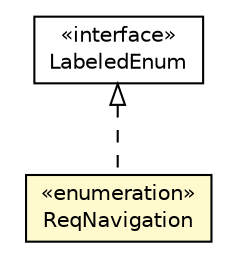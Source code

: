 #!/usr/local/bin/dot
#
# Class diagram 
# Generated by UMLGraph version 5.1 (http://www.umlgraph.org/)
#

digraph G {
	edge [fontname="Helvetica",fontsize=10,labelfontname="Helvetica",labelfontsize=10];
	node [fontname="Helvetica",fontsize=10,shape=plaintext];
	nodesep=0.25;
	ranksep=0.5;
	// org.androidtransfuse.model.manifest.LabeledEnum
	c13338 [label=<<table title="org.androidtransfuse.model.manifest.LabeledEnum" border="0" cellborder="1" cellspacing="0" cellpadding="2" port="p" href="./LabeledEnum.html">
		<tr><td><table border="0" cellspacing="0" cellpadding="1">
<tr><td align="center" balign="center"> &#171;interface&#187; </td></tr>
<tr><td align="center" balign="center"> LabeledEnum </td></tr>
		</table></td></tr>
		</table>>, fontname="Helvetica", fontcolor="black", fontsize=10.0];
	// org.androidtransfuse.model.manifest.ReqNavigation
	c13360 [label=<<table title="org.androidtransfuse.model.manifest.ReqNavigation" border="0" cellborder="1" cellspacing="0" cellpadding="2" port="p" bgcolor="lemonChiffon" href="./ReqNavigation.html">
		<tr><td><table border="0" cellspacing="0" cellpadding="1">
<tr><td align="center" balign="center"> &#171;enumeration&#187; </td></tr>
<tr><td align="center" balign="center"> ReqNavigation </td></tr>
		</table></td></tr>
		</table>>, fontname="Helvetica", fontcolor="black", fontsize=10.0];
	//org.androidtransfuse.model.manifest.ReqNavigation implements org.androidtransfuse.model.manifest.LabeledEnum
	c13338:p -> c13360:p [dir=back,arrowtail=empty,style=dashed];
}

